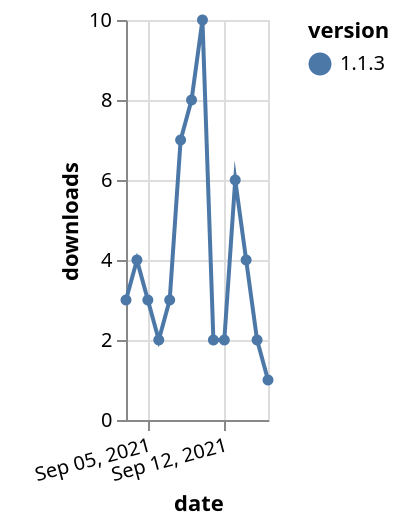 {"$schema": "https://vega.github.io/schema/vega-lite/v5.json", "description": "A simple bar chart with embedded data.", "data": {"values": [{"date": "2021-09-03", "total": 6899, "delta": 3, "version": "1.1.3"}, {"date": "2021-09-04", "total": 6903, "delta": 4, "version": "1.1.3"}, {"date": "2021-09-05", "total": 6906, "delta": 3, "version": "1.1.3"}, {"date": "2021-09-06", "total": 6908, "delta": 2, "version": "1.1.3"}, {"date": "2021-09-07", "total": 6911, "delta": 3, "version": "1.1.3"}, {"date": "2021-09-08", "total": 6918, "delta": 7, "version": "1.1.3"}, {"date": "2021-09-09", "total": 6926, "delta": 8, "version": "1.1.3"}, {"date": "2021-09-10", "total": 6936, "delta": 10, "version": "1.1.3"}, {"date": "2021-09-11", "total": 6938, "delta": 2, "version": "1.1.3"}, {"date": "2021-09-12", "total": 6940, "delta": 2, "version": "1.1.3"}, {"date": "2021-09-13", "total": 6946, "delta": 6, "version": "1.1.3"}, {"date": "2021-09-14", "total": 6950, "delta": 4, "version": "1.1.3"}, {"date": "2021-09-15", "total": 6952, "delta": 2, "version": "1.1.3"}, {"date": "2021-09-16", "total": 6953, "delta": 1, "version": "1.1.3"}]}, "width": "container", "mark": {"type": "line", "point": {"filled": true}}, "encoding": {"x": {"field": "date", "type": "temporal", "timeUnit": "yearmonthdate", "title": "date", "axis": {"labelAngle": -15}}, "y": {"field": "delta", "type": "quantitative", "title": "downloads"}, "color": {"field": "version", "type": "nominal"}, "tooltip": {"field": "delta"}}}